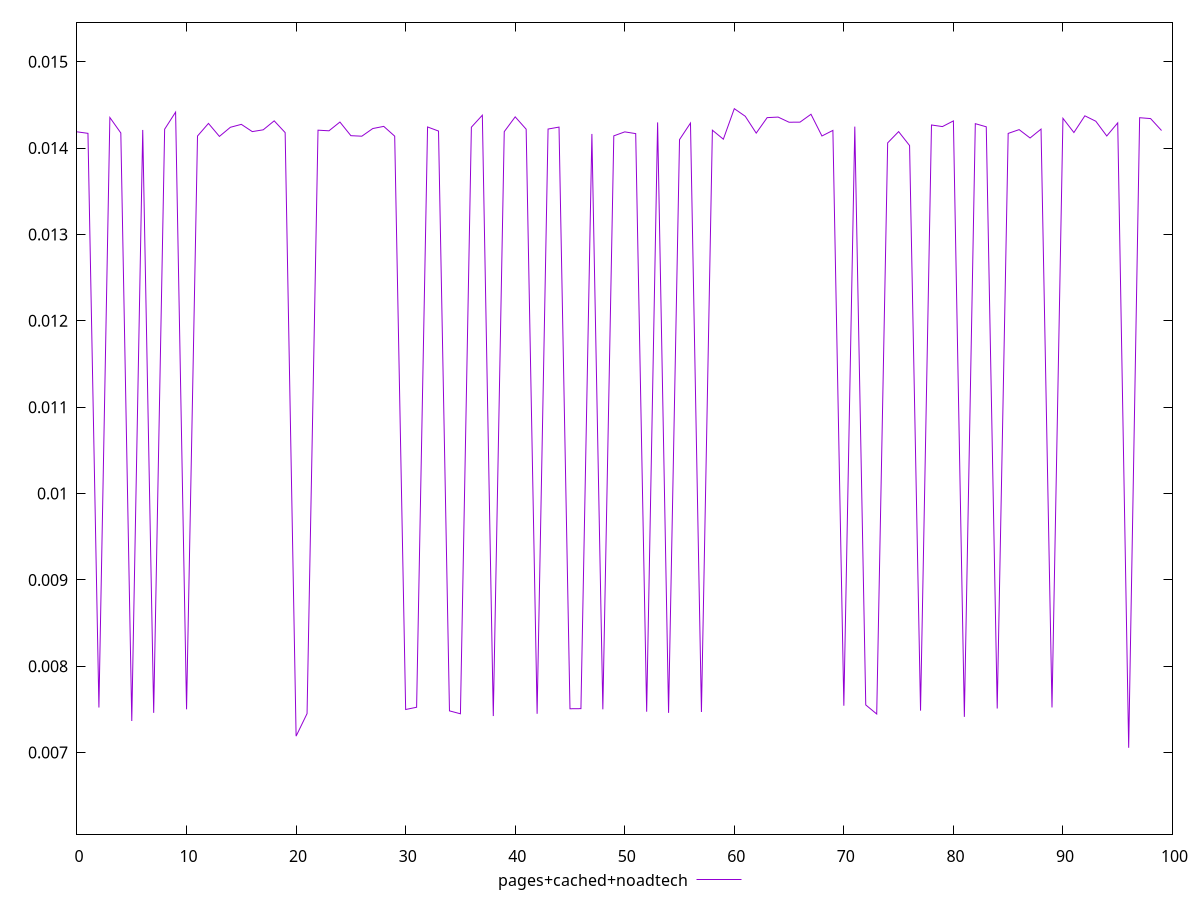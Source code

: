 $_pagesCachedNoadtech <<EOF
0.014187609787883582
0.014170023475083504
0.007522241210392078
0.01435349166579386
0.01417424634886677
0.007366427213933491
0.014209790664887478
0.007460605480646643
0.014218008213341127
0.01441574108604804
0.007500864921447803
0.014138911628863438
0.014285130146278191
0.014134603885027852
0.014240137393948582
0.014274090883846624
0.01419021856366981
0.014210988656398305
0.014314753522461865
0.014178741246143378
0.007190624726439276
0.007451654243520789
0.014206748156864568
0.014199525859071749
0.014300861650661356
0.014143046131383563
0.01413703166389002
0.014225639168685078
0.014250672334856995
0.014137461300971432
0.007499181428820667
0.007525157575575869
0.014243848859905262
0.014196645908692074
0.007483367516374573
0.007449591225047958
0.014241245093396526
0.014379953342977203
0.007422858967217616
0.014189549388988976
0.014360946566880306
0.014218129070945384
0.007449302506128186
0.014219857613288922
0.014242364488489534
0.007507783698900705
0.0075090376142228354
0.014163100305173648
0.007500916994337414
0.014140900516953159
0.014187094368042108
0.014167006026083895
0.007473090106188518
0.014296965432973596
0.0074605723930619705
0.014097406880143548
0.01428888169051662
0.0074700746380452765
0.014206503328804243
0.01410231732767453
0.014455784236169944
0.014367756179303803
0.0141726669548502
0.014352087724447737
0.014358294523403703
0.014298660322980716
0.014299862518710071
0.014390967677959499
0.014139505960810816
0.014204002355492629
0.007542975149587905
0.014247823428934936
0.007552025950521402
0.007447245891657628
0.014059781188959786
0.014190007067994836
0.014028602434426052
0.007485793671168417
0.014266749432102432
0.01424839747804757
0.014313948430086154
0.007413856438931943
0.01428202983928123
0.014245736475269444
0.0075106393436551455
0.01416922821804234
0.014213123451005782
0.01411627165789614
0.014219091001861861
0.007522474767576004
0.014344036114531888
0.014179424767736204
0.01437299899812261
0.014310170271510714
0.014139550413240609
0.014291241262051668
0.0070561937628136895
0.014351041543667342
0.014341029830522933
0.014202814879043568
EOF
set key outside below
set terminal pngcairo
set output "report_00005_2020-11-02T22-26-11.212Z/largest-contentful-paint/pages+cached+noadtech//score.png"
set yrange [0.0060561937628136895:0.015455784236169945]
plot $_pagesCachedNoadtech title "pages+cached+noadtech" with line ,